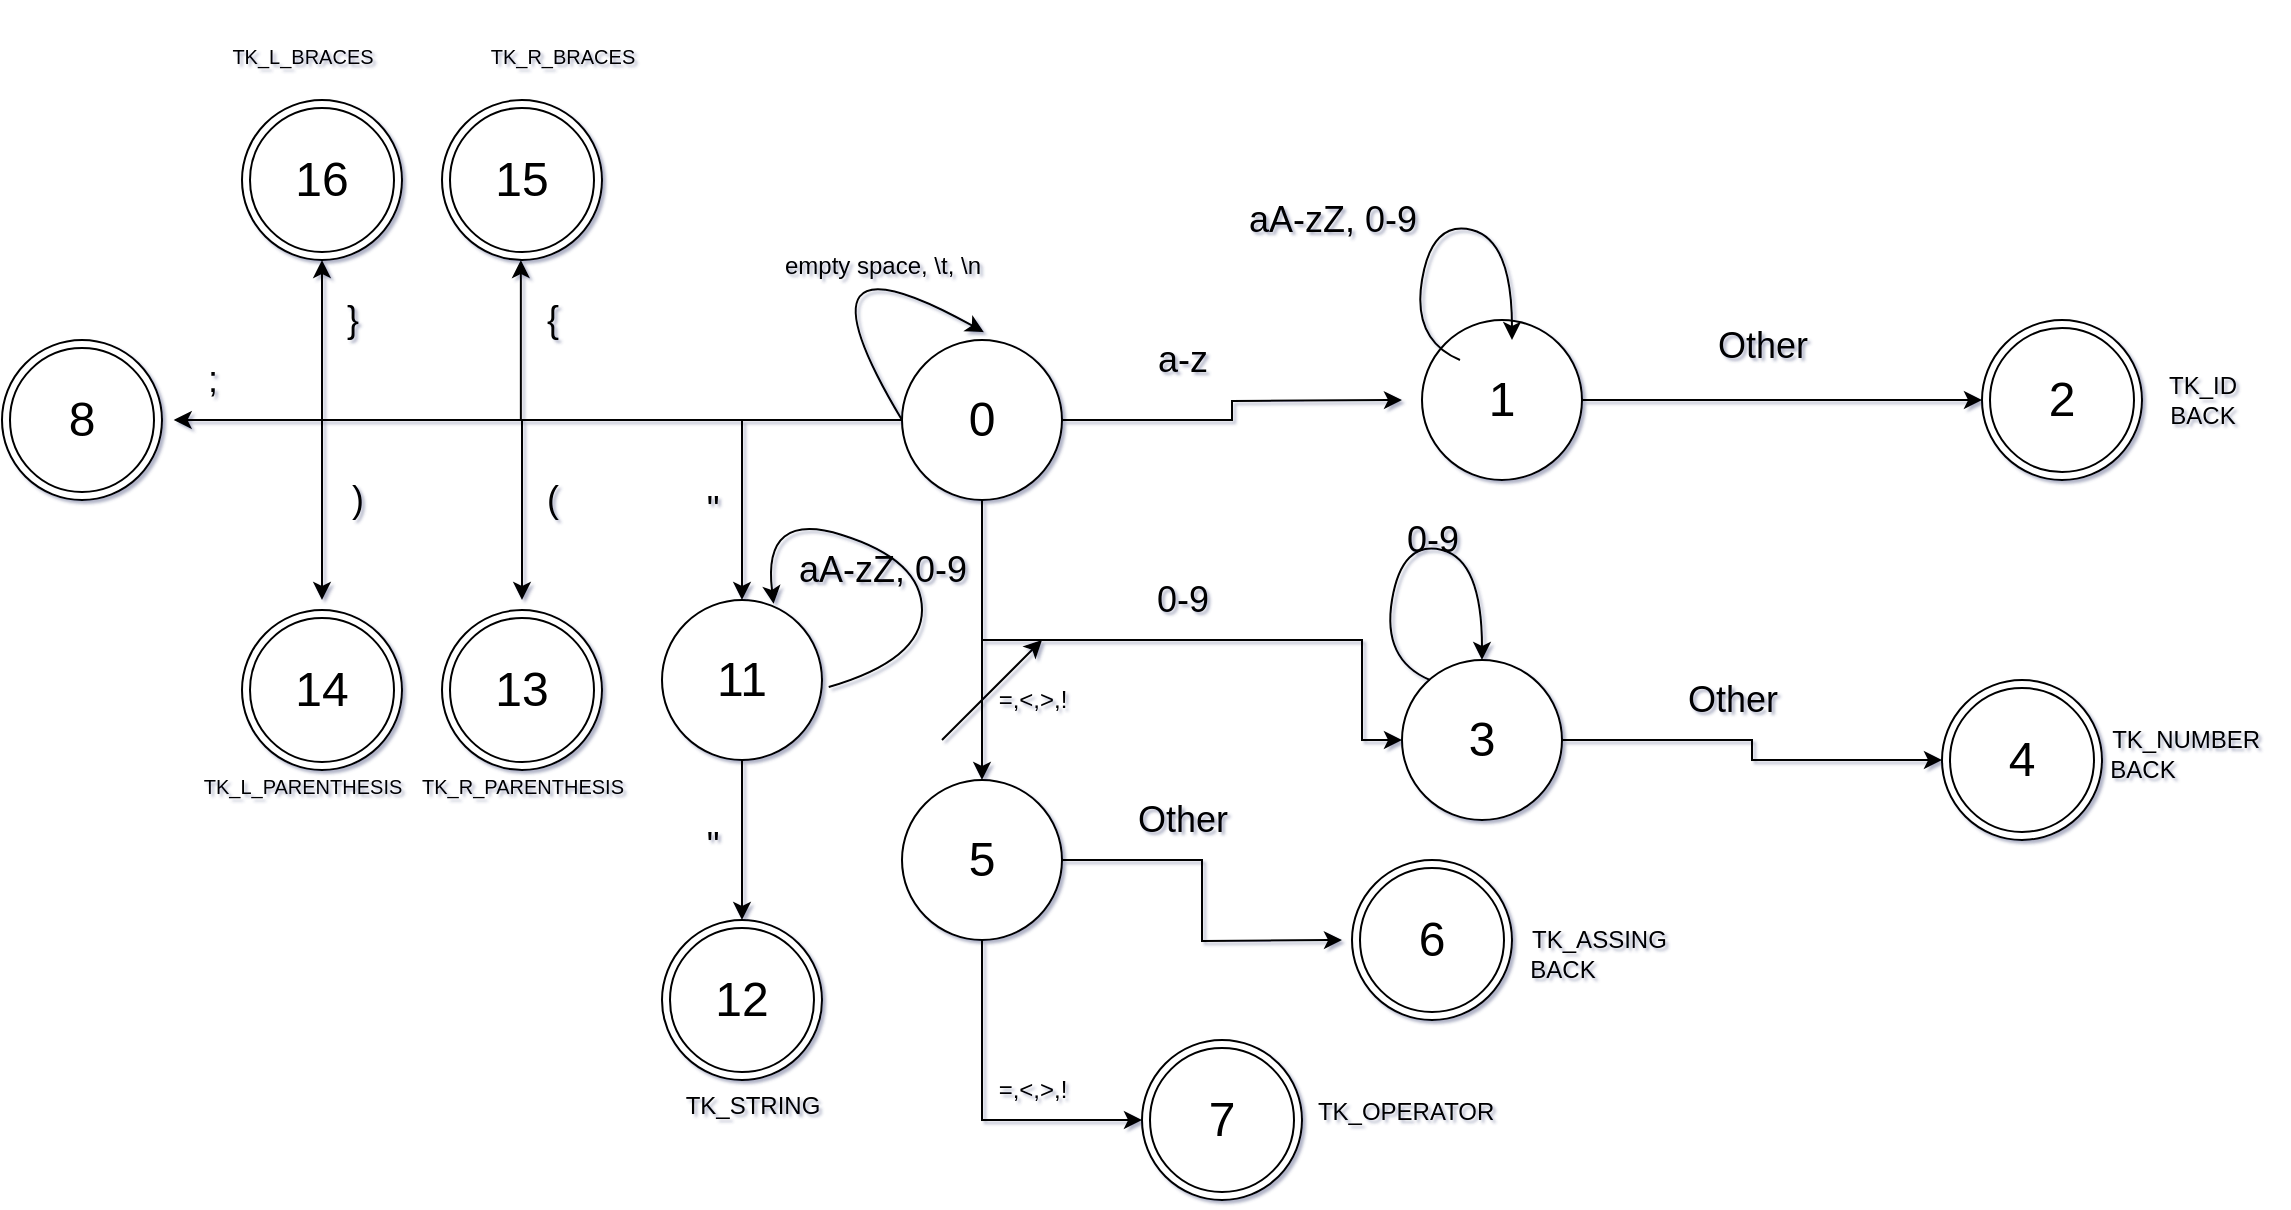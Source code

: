 <mxfile version="26.0.9">
  <diagram name="Page-1" id="VV2Tj73Z8iUzlBGZ93V7">
    <mxGraphModel dx="1964" dy="1681" grid="1" gridSize="10" guides="1" tooltips="1" connect="1" arrows="1" fold="1" page="1" pageScale="1" pageWidth="850" pageHeight="1100" background="none" math="0" shadow="1">
      <root>
        <mxCell id="0" />
        <mxCell id="1" parent="0" />
        <mxCell id="0BJMms_G4C0-8w7zRQby-7" value="" style="curved=1;endArrow=classic;html=1;rounded=0;exitX=1.042;exitY=0.544;exitDx=0;exitDy=0;exitPerimeter=0;entryX=0.698;entryY=0.024;entryDx=0;entryDy=0;entryPerimeter=0;" parent="1" source="0BJMms_G4C0-8w7zRQby-1" target="0BJMms_G4C0-8w7zRQby-1" edge="1">
          <mxGeometry width="50" height="50" relative="1" as="geometry">
            <mxPoint x="120" y="250" as="sourcePoint" />
            <mxPoint x="120" y="240" as="targetPoint" />
            <Array as="points">
              <mxPoint x="140" y="240" />
              <mxPoint x="140" y="190" />
              <mxPoint x="60" y="165" />
            </Array>
          </mxGeometry>
        </mxCell>
        <mxCell id="16gL87DovGFG_4gAKoqP-1" value="&lt;font style=&quot;font-size: 24px;&quot;&gt;2&lt;/font&gt;" style="ellipse;shape=doubleEllipse;whiteSpace=wrap;html=1;aspect=fixed;" parent="1" vertex="1">
          <mxGeometry x="670" y="70" width="80" height="80" as="geometry" />
        </mxCell>
        <mxCell id="16gL87DovGFG_4gAKoqP-4" style="edgeStyle=orthogonalEdgeStyle;rounded=0;orthogonalLoop=1;jettySize=auto;html=1;" parent="1" source="16gL87DovGFG_4gAKoqP-2" edge="1">
          <mxGeometry relative="1" as="geometry">
            <mxPoint x="380" y="110" as="targetPoint" />
          </mxGeometry>
        </mxCell>
        <mxCell id="16gL87DovGFG_4gAKoqP-23" style="edgeStyle=orthogonalEdgeStyle;rounded=0;orthogonalLoop=1;jettySize=auto;html=1;entryX=0;entryY=0.5;entryDx=0;entryDy=0;" parent="1" source="16gL87DovGFG_4gAKoqP-2" target="16gL87DovGFG_4gAKoqP-18" edge="1">
          <mxGeometry relative="1" as="geometry">
            <Array as="points">
              <mxPoint x="170" y="230" />
              <mxPoint x="360" y="230" />
              <mxPoint x="360" y="280" />
            </Array>
          </mxGeometry>
        </mxCell>
        <mxCell id="16gL87DovGFG_4gAKoqP-33" style="edgeStyle=orthogonalEdgeStyle;rounded=0;orthogonalLoop=1;jettySize=auto;html=1;entryX=0.5;entryY=0;entryDx=0;entryDy=0;" parent="1" source="16gL87DovGFG_4gAKoqP-2" target="16gL87DovGFG_4gAKoqP-32" edge="1">
          <mxGeometry relative="1" as="geometry" />
        </mxCell>
        <mxCell id="0BJMms_G4C0-8w7zRQby-2" value="" style="edgeStyle=orthogonalEdgeStyle;rounded=0;orthogonalLoop=1;jettySize=auto;html=1;" parent="1" source="16gL87DovGFG_4gAKoqP-2" target="0BJMms_G4C0-8w7zRQby-1" edge="1">
          <mxGeometry relative="1" as="geometry" />
        </mxCell>
        <mxCell id="0BJMms_G4C0-8w7zRQby-19" style="edgeStyle=orthogonalEdgeStyle;rounded=0;orthogonalLoop=1;jettySize=auto;html=1;entryX=1.073;entryY=0.5;entryDx=0;entryDy=0;entryPerimeter=0;" parent="1" source="16gL87DovGFG_4gAKoqP-2" target="0BJMms_G4C0-8w7zRQby-20" edge="1">
          <mxGeometry relative="1" as="geometry">
            <mxPoint x="-10.0" y="120" as="targetPoint" />
            <Array as="points">
              <mxPoint x="-150" y="120" />
              <mxPoint x="-150" y="120" />
            </Array>
          </mxGeometry>
        </mxCell>
        <mxCell id="16gL87DovGFG_4gAKoqP-2" value="&lt;font style=&quot;font-size: 24px;&quot;&gt;0&lt;/font&gt;" style="ellipse;whiteSpace=wrap;html=1;aspect=fixed;" parent="1" vertex="1">
          <mxGeometry x="130" y="80" width="80" height="80" as="geometry" />
        </mxCell>
        <mxCell id="16gL87DovGFG_4gAKoqP-15" style="edgeStyle=orthogonalEdgeStyle;rounded=0;orthogonalLoop=1;jettySize=auto;html=1;" parent="1" source="16gL87DovGFG_4gAKoqP-3" target="16gL87DovGFG_4gAKoqP-1" edge="1">
          <mxGeometry relative="1" as="geometry" />
        </mxCell>
        <mxCell id="16gL87DovGFG_4gAKoqP-3" value="&lt;font style=&quot;font-size: 24px;&quot;&gt;1&lt;/font&gt;" style="ellipse;whiteSpace=wrap;html=1;aspect=fixed;" parent="1" vertex="1">
          <mxGeometry x="390" y="70" width="80" height="80" as="geometry" />
        </mxCell>
        <mxCell id="16gL87DovGFG_4gAKoqP-9" value="" style="curved=1;endArrow=classic;html=1;rounded=0;entryX=0.512;entryY=-0.049;entryDx=0;entryDy=0;entryPerimeter=0;exitX=0;exitY=0.5;exitDx=0;exitDy=0;" parent="1" source="16gL87DovGFG_4gAKoqP-2" target="16gL87DovGFG_4gAKoqP-2" edge="1">
          <mxGeometry width="50" height="50" relative="1" as="geometry">
            <mxPoint x="100" y="110" as="sourcePoint" />
            <mxPoint x="150" y="60" as="targetPoint" />
            <Array as="points">
              <mxPoint x="70" y="20" />
            </Array>
          </mxGeometry>
        </mxCell>
        <mxCell id="16gL87DovGFG_4gAKoqP-10" value="empty space, \t, \n" style="text;html=1;align=center;verticalAlign=middle;resizable=0;points=[];autosize=1;strokeColor=none;fillColor=none;" parent="1" vertex="1">
          <mxGeometry x="60" y="28" width="120" height="30" as="geometry" />
        </mxCell>
        <mxCell id="16gL87DovGFG_4gAKoqP-11" value="&lt;font style=&quot;font-size: 18px;&quot;&gt;a-z&lt;/font&gt;" style="text;html=1;align=center;verticalAlign=middle;resizable=0;points=[];autosize=1;strokeColor=none;fillColor=none;" parent="1" vertex="1">
          <mxGeometry x="245" y="70" width="50" height="40" as="geometry" />
        </mxCell>
        <mxCell id="16gL87DovGFG_4gAKoqP-13" value="&lt;font style=&quot;font-size: 18px;&quot;&gt;aA-zZ, 0-9&lt;font&gt;&lt;br&gt;&lt;/font&gt;&lt;/font&gt;" style="text;html=1;align=center;verticalAlign=middle;resizable=0;points=[];autosize=1;strokeColor=none;fillColor=none;" parent="1" vertex="1">
          <mxGeometry x="290" width="110" height="40" as="geometry" />
        </mxCell>
        <mxCell id="16gL87DovGFG_4gAKoqP-16" value="&lt;div&gt;&lt;font style=&quot;font-size: 18px;&quot;&gt;Other&lt;/font&gt;&lt;/div&gt;" style="text;html=1;align=center;verticalAlign=middle;resizable=0;points=[];autosize=1;strokeColor=none;fillColor=none;" parent="1" vertex="1">
          <mxGeometry x="525" y="63" width="70" height="40" as="geometry" />
        </mxCell>
        <mxCell id="16gL87DovGFG_4gAKoqP-17" value="&lt;div&gt;TK_ID&lt;/div&gt;&lt;div&gt;BACK&lt;br&gt;&lt;/div&gt;" style="text;html=1;align=center;verticalAlign=middle;resizable=0;points=[];autosize=1;strokeColor=none;fillColor=none;" parent="1" vertex="1">
          <mxGeometry x="750" y="90" width="60" height="40" as="geometry" />
        </mxCell>
        <mxCell id="16gL87DovGFG_4gAKoqP-28" style="edgeStyle=orthogonalEdgeStyle;rounded=0;orthogonalLoop=1;jettySize=auto;html=1;entryX=0;entryY=0.5;entryDx=0;entryDy=0;" parent="1" source="16gL87DovGFG_4gAKoqP-18" target="16gL87DovGFG_4gAKoqP-19" edge="1">
          <mxGeometry relative="1" as="geometry" />
        </mxCell>
        <mxCell id="16gL87DovGFG_4gAKoqP-18" value="&lt;font style=&quot;font-size: 24px;&quot;&gt;3&lt;/font&gt;" style="ellipse;whiteSpace=wrap;html=1;aspect=fixed;" parent="1" vertex="1">
          <mxGeometry x="380" y="240" width="80" height="80" as="geometry" />
        </mxCell>
        <mxCell id="16gL87DovGFG_4gAKoqP-19" value="&lt;font style=&quot;font-size: 24px;&quot;&gt;4&lt;/font&gt;" style="ellipse;shape=doubleEllipse;whiteSpace=wrap;html=1;aspect=fixed;" parent="1" vertex="1">
          <mxGeometry x="650" y="250" width="80" height="80" as="geometry" />
        </mxCell>
        <mxCell id="16gL87DovGFG_4gAKoqP-24" value="&lt;div&gt;&lt;font style=&quot;font-size: 18px;&quot;&gt;0-9&lt;/font&gt;&lt;/div&gt;" style="text;html=1;align=center;verticalAlign=middle;resizable=0;points=[];autosize=1;strokeColor=none;fillColor=none;" parent="1" vertex="1">
          <mxGeometry x="245" y="190" width="50" height="40" as="geometry" />
        </mxCell>
        <mxCell id="16gL87DovGFG_4gAKoqP-25" value="" style="curved=1;endArrow=classic;html=1;rounded=0;exitX=0;exitY=0.5;exitDx=0;exitDy=0;entryX=0.5;entryY=0;entryDx=0;entryDy=0;" parent="1" target="16gL87DovGFG_4gAKoqP-18" edge="1">
          <mxGeometry width="50" height="50" relative="1" as="geometry">
            <mxPoint x="394" y="250" as="sourcePoint" />
            <mxPoint x="435" y="230" as="targetPoint" />
            <Array as="points">
              <mxPoint x="370" y="240" />
              <mxPoint x="380" y="180" />
              <mxPoint x="420" y="190" />
            </Array>
          </mxGeometry>
        </mxCell>
        <mxCell id="16gL87DovGFG_4gAKoqP-27" value="&lt;div&gt;&lt;font style=&quot;font-size: 18px;&quot;&gt;0-9&lt;/font&gt;&lt;/div&gt;" style="text;html=1;align=center;verticalAlign=middle;resizable=0;points=[];autosize=1;strokeColor=none;fillColor=none;" parent="1" vertex="1">
          <mxGeometry x="370" y="160" width="50" height="40" as="geometry" />
        </mxCell>
        <mxCell id="16gL87DovGFG_4gAKoqP-29" value="&lt;div&gt;&lt;font style=&quot;font-size: 18px;&quot;&gt;Other&lt;/font&gt;&lt;/div&gt;" style="text;html=1;align=center;verticalAlign=middle;resizable=0;points=[];autosize=1;strokeColor=none;fillColor=none;" parent="1" vertex="1">
          <mxGeometry x="510" y="240" width="70" height="40" as="geometry" />
        </mxCell>
        <mxCell id="16gL87DovGFG_4gAKoqP-30" value="&lt;div&gt;&amp;nbsp;&amp;nbsp;&amp;nbsp;&amp;nbsp;&amp;nbsp;&amp;nbsp;&amp;nbsp;&amp;nbsp;&amp;nbsp;&amp;nbsp;&amp;nbsp;&amp;nbsp;&lt;/div&gt;&lt;div&gt;&amp;nbsp;&amp;nbsp;&amp;nbsp;&amp;nbsp;&amp;nbsp;&amp;nbsp;&amp;nbsp;&amp;nbsp;&amp;nbsp;&amp;nbsp;&amp;nbsp;&amp;nbsp; TK_NUMBER&lt;/div&gt;&lt;div&gt;BACK&lt;br&gt;&lt;/div&gt;" style="text;html=1;align=center;verticalAlign=middle;resizable=0;points=[];autosize=1;strokeColor=none;fillColor=none;" parent="1" vertex="1">
          <mxGeometry x="680" y="250" width="140" height="60" as="geometry" />
        </mxCell>
        <mxCell id="16gL87DovGFG_4gAKoqP-37" style="edgeStyle=orthogonalEdgeStyle;rounded=0;orthogonalLoop=1;jettySize=auto;html=1;" parent="1" source="16gL87DovGFG_4gAKoqP-32" edge="1">
          <mxGeometry relative="1" as="geometry">
            <mxPoint x="350" y="380" as="targetPoint" />
          </mxGeometry>
        </mxCell>
        <mxCell id="16gL87DovGFG_4gAKoqP-38" style="edgeStyle=orthogonalEdgeStyle;rounded=0;orthogonalLoop=1;jettySize=auto;html=1;entryX=0;entryY=0.5;entryDx=0;entryDy=0;" parent="1" source="16gL87DovGFG_4gAKoqP-32" edge="1">
          <mxGeometry relative="1" as="geometry">
            <mxPoint x="250" y="470" as="targetPoint" />
            <Array as="points">
              <mxPoint x="170" y="470" />
            </Array>
          </mxGeometry>
        </mxCell>
        <mxCell id="16gL87DovGFG_4gAKoqP-32" value="&lt;font style=&quot;font-size: 24px;&quot;&gt;5&lt;/font&gt;" style="ellipse;whiteSpace=wrap;html=1;aspect=fixed;" parent="1" vertex="1">
          <mxGeometry x="130" y="300" width="80" height="80" as="geometry" />
        </mxCell>
        <mxCell id="16gL87DovGFG_4gAKoqP-34" value="=,&amp;lt;,&amp;gt;,!" style="text;html=1;align=center;verticalAlign=middle;resizable=0;points=[];autosize=1;strokeColor=none;fillColor=none;" parent="1" vertex="1">
          <mxGeometry x="165" y="245" width="60" height="30" as="geometry" />
        </mxCell>
        <mxCell id="16gL87DovGFG_4gAKoqP-39" value="&lt;div&gt;&lt;font style=&quot;font-size: 18px;&quot;&gt;Other&lt;/font&gt;&lt;/div&gt;" style="text;html=1;align=center;verticalAlign=middle;resizable=0;points=[];autosize=1;strokeColor=none;fillColor=none;" parent="1" vertex="1">
          <mxGeometry x="235" y="300" width="70" height="40" as="geometry" />
        </mxCell>
        <mxCell id="16gL87DovGFG_4gAKoqP-42" value="=,&amp;lt;,&amp;gt;,!" style="text;html=1;align=center;verticalAlign=middle;resizable=0;points=[];autosize=1;strokeColor=none;fillColor=none;" parent="1" vertex="1">
          <mxGeometry x="165" y="440" width="60" height="30" as="geometry" />
        </mxCell>
        <mxCell id="16gL87DovGFG_4gAKoqP-43" value="&lt;font style=&quot;font-size: 24px;&quot;&gt;6&lt;/font&gt;" style="ellipse;shape=doubleEllipse;whiteSpace=wrap;html=1;aspect=fixed;" parent="1" vertex="1">
          <mxGeometry x="355" y="340" width="80" height="80" as="geometry" />
        </mxCell>
        <mxCell id="16gL87DovGFG_4gAKoqP-44" value="&lt;font style=&quot;font-size: 24px;&quot;&gt;7&lt;/font&gt;" style="ellipse;shape=doubleEllipse;whiteSpace=wrap;html=1;aspect=fixed;" parent="1" vertex="1">
          <mxGeometry x="250" y="430" width="80" height="80" as="geometry" />
        </mxCell>
        <mxCell id="16gL87DovGFG_4gAKoqP-45" value="&lt;div&gt;&amp;nbsp;&amp;nbsp;&amp;nbsp;&amp;nbsp;&amp;nbsp;&amp;nbsp;&amp;nbsp;&amp;nbsp;&amp;nbsp;&amp;nbsp;&amp;nbsp;&amp;nbsp;&lt;/div&gt;&lt;div&gt;&amp;nbsp;&amp;nbsp;&amp;nbsp;&amp;nbsp;&amp;nbsp;&amp;nbsp;&amp;nbsp;&amp;nbsp;&amp;nbsp;&amp;nbsp; TK_ASSING&lt;/div&gt;&lt;div&gt;BACK&lt;br&gt;&lt;/div&gt;" style="text;html=1;align=center;verticalAlign=middle;resizable=0;points=[];autosize=1;strokeColor=none;fillColor=none;" parent="1" vertex="1">
          <mxGeometry x="395" y="350" width="130" height="60" as="geometry" />
        </mxCell>
        <mxCell id="16gL87DovGFG_4gAKoqP-47" value="&lt;div&gt;&amp;nbsp;&amp;nbsp;&amp;nbsp;&amp;nbsp;&amp;nbsp;&amp;nbsp;&amp;nbsp;&amp;nbsp;&amp;nbsp;&amp;nbsp;&amp;nbsp;&amp;nbsp;&amp;nbsp;&amp;nbsp;&amp;nbsp; TK_OPERATOR&lt;/div&gt;&lt;div&gt;&lt;br&gt;&lt;/div&gt;&lt;div&gt;&lt;br&gt;&lt;/div&gt;" style="text;html=1;align=center;verticalAlign=middle;resizable=0;points=[];autosize=1;strokeColor=none;fillColor=none;" parent="1" vertex="1">
          <mxGeometry x="275" y="450" width="160" height="60" as="geometry" />
        </mxCell>
        <mxCell id="0BJMms_G4C0-8w7zRQby-10" value="" style="edgeStyle=orthogonalEdgeStyle;rounded=0;orthogonalLoop=1;jettySize=auto;html=1;" parent="1" source="0BJMms_G4C0-8w7zRQby-1" edge="1">
          <mxGeometry relative="1" as="geometry">
            <mxPoint x="50" y="370" as="targetPoint" />
          </mxGeometry>
        </mxCell>
        <mxCell id="0BJMms_G4C0-8w7zRQby-1" value="&lt;font style=&quot;font-size: 24px;&quot;&gt;11&lt;/font&gt;" style="ellipse;whiteSpace=wrap;html=1;" parent="1" vertex="1">
          <mxGeometry x="10" y="210" width="80" height="80" as="geometry" />
        </mxCell>
        <mxCell id="0BJMms_G4C0-8w7zRQby-3" value="&lt;font style=&quot;font-size: 18px;&quot;&gt;&quot;&lt;/font&gt;" style="text;html=1;align=center;verticalAlign=middle;resizable=0;points=[];autosize=1;strokeColor=none;fillColor=none;" parent="1" vertex="1">
          <mxGeometry x="20" y="145" width="30" height="40" as="geometry" />
        </mxCell>
        <mxCell id="0BJMms_G4C0-8w7zRQby-4" value="" style="curved=1;endArrow=classic;html=1;rounded=0;exitX=0;exitY=0.5;exitDx=0;exitDy=0;entryX=0.5;entryY=0;entryDx=0;entryDy=0;" parent="1" edge="1">
          <mxGeometry width="50" height="50" relative="1" as="geometry">
            <mxPoint x="409" y="90" as="sourcePoint" />
            <mxPoint x="435" y="80" as="targetPoint" />
            <Array as="points">
              <mxPoint x="385" y="80" />
              <mxPoint x="395" y="20" />
              <mxPoint x="435" y="30" />
            </Array>
          </mxGeometry>
        </mxCell>
        <mxCell id="0BJMms_G4C0-8w7zRQby-8" value="&lt;font style=&quot;font-size: 18px;&quot;&gt;aA-zZ, 0-9&lt;/font&gt;" style="text;html=1;align=center;verticalAlign=middle;resizable=0;points=[];autosize=1;strokeColor=none;fillColor=none;" parent="1" vertex="1">
          <mxGeometry x="65" y="175" width="110" height="40" as="geometry" />
        </mxCell>
        <mxCell id="0BJMms_G4C0-8w7zRQby-12" value="&lt;font style=&quot;font-size: 18px;&quot;&gt;&quot;&lt;/font&gt;" style="text;html=1;align=center;verticalAlign=middle;resizable=0;points=[];autosize=1;strokeColor=none;fillColor=none;" parent="1" vertex="1">
          <mxGeometry x="20" y="313" width="30" height="40" as="geometry" />
        </mxCell>
        <mxCell id="0BJMms_G4C0-8w7zRQby-13" value="&lt;div&gt;&lt;div&gt;&lt;br&gt;&lt;/div&gt;&lt;div&gt;TK_STRING&lt;/div&gt;&lt;/div&gt;" style="text;html=1;align=center;verticalAlign=middle;resizable=0;points=[];autosize=1;strokeColor=none;fillColor=none;" parent="1" vertex="1">
          <mxGeometry x="10" y="435" width="90" height="40" as="geometry" />
        </mxCell>
        <mxCell id="0BJMms_G4C0-8w7zRQby-14" value="&lt;font style=&quot;font-size: 24px;&quot;&gt;12&lt;/font&gt;" style="ellipse;shape=doubleEllipse;whiteSpace=wrap;html=1;aspect=fixed;" parent="1" vertex="1">
          <mxGeometry x="10" y="370" width="80" height="80" as="geometry" />
        </mxCell>
        <mxCell id="0BJMms_G4C0-8w7zRQby-20" value="&lt;font style=&quot;font-size: 24px;&quot;&gt;8&lt;/font&gt;" style="ellipse;shape=doubleEllipse;whiteSpace=wrap;html=1;aspect=fixed;" parent="1" vertex="1">
          <mxGeometry x="-320" y="80" width="80" height="80" as="geometry" />
        </mxCell>
        <mxCell id="0BJMms_G4C0-8w7zRQby-21" value="&lt;font style=&quot;font-size: 18px;&quot;&gt;;&lt;/font&gt;" style="text;html=1;align=center;verticalAlign=middle;resizable=0;points=[];autosize=1;strokeColor=none;fillColor=none;" parent="1" vertex="1">
          <mxGeometry x="-230" y="80" width="30" height="40" as="geometry" />
        </mxCell>
        <mxCell id="Cisbeuy3zyO87TuvjGYC-1" value="" style="endArrow=classic;html=1;rounded=0;" parent="1" edge="1">
          <mxGeometry width="50" height="50" relative="1" as="geometry">
            <mxPoint x="150" y="280" as="sourcePoint" />
            <mxPoint x="200" y="230" as="targetPoint" />
          </mxGeometry>
        </mxCell>
        <mxCell id="Cisbeuy3zyO87TuvjGYC-2" value="" style="endArrow=classic;html=1;rounded=0;" parent="1" edge="1">
          <mxGeometry width="50" height="50" relative="1" as="geometry">
            <mxPoint x="-60" y="120" as="sourcePoint" />
            <mxPoint x="-60" y="210" as="targetPoint" />
            <Array as="points">
              <mxPoint x="-60" y="170" />
            </Array>
          </mxGeometry>
        </mxCell>
        <mxCell id="Cisbeuy3zyO87TuvjGYC-3" value="&lt;span style=&quot;font-size: 18px;&quot;&gt;&amp;nbsp;)&lt;/span&gt;" style="text;html=1;align=center;verticalAlign=middle;resizable=0;points=[];autosize=1;strokeColor=none;fillColor=none;" parent="1" vertex="1">
          <mxGeometry x="-160" y="140" width="30" height="40" as="geometry" />
        </mxCell>
        <mxCell id="Cisbeuy3zyO87TuvjGYC-4" value="&lt;font style=&quot;font-size: 24px;&quot;&gt;13&lt;/font&gt;" style="ellipse;shape=doubleEllipse;whiteSpace=wrap;html=1;aspect=fixed;" parent="1" vertex="1">
          <mxGeometry x="-100" y="215" width="80" height="80" as="geometry" />
        </mxCell>
        <mxCell id="Cisbeuy3zyO87TuvjGYC-5" value="&lt;font style=&quot;font-size: 24px;&quot;&gt;14&lt;/font&gt;" style="ellipse;shape=doubleEllipse;whiteSpace=wrap;html=1;aspect=fixed;" parent="1" vertex="1">
          <mxGeometry x="-200" y="215" width="80" height="80" as="geometry" />
        </mxCell>
        <mxCell id="Cisbeuy3zyO87TuvjGYC-7" value="" style="endArrow=classic;html=1;rounded=0;" parent="1" edge="1">
          <mxGeometry width="50" height="50" relative="1" as="geometry">
            <mxPoint x="-160" y="120" as="sourcePoint" />
            <mxPoint x="-160" y="210" as="targetPoint" />
            <Array as="points">
              <mxPoint x="-160" y="170" />
            </Array>
          </mxGeometry>
        </mxCell>
        <mxCell id="Cisbeuy3zyO87TuvjGYC-8" value="&lt;span style=&quot;font-size: 18px;&quot;&gt;(&lt;/span&gt;" style="text;html=1;align=center;verticalAlign=middle;resizable=0;points=[];autosize=1;strokeColor=none;fillColor=none;" parent="1" vertex="1">
          <mxGeometry x="-60" y="140" width="30" height="40" as="geometry" />
        </mxCell>
        <mxCell id="Cisbeuy3zyO87TuvjGYC-9" value="&lt;br&gt;&lt;font style=&quot;font-size: 10px;&quot;&gt;TK_L_PARENTHESIS&lt;/font&gt;" style="text;html=1;align=center;verticalAlign=middle;resizable=0;points=[];autosize=1;strokeColor=none;fillColor=none;" parent="1" vertex="1">
          <mxGeometry x="-230" y="275" width="120" height="40" as="geometry" />
        </mxCell>
        <mxCell id="Cisbeuy3zyO87TuvjGYC-10" value="&lt;br&gt;&lt;font style=&quot;font-size: 10px;&quot;&gt;TK_R_PARENTHESIS&lt;/font&gt;" style="text;html=1;align=center;verticalAlign=middle;resizable=0;points=[];autosize=1;strokeColor=none;fillColor=none;" parent="1" vertex="1">
          <mxGeometry x="-120" y="275" width="120" height="40" as="geometry" />
        </mxCell>
        <mxCell id="VLAblEpWc9NXzDRC4ld1-1" value="&lt;font style=&quot;font-size: 24px;&quot;&gt;15&lt;/font&gt;" style="ellipse;shape=doubleEllipse;whiteSpace=wrap;html=1;aspect=fixed;" parent="1" vertex="1">
          <mxGeometry x="-100" y="-40" width="80" height="80" as="geometry" />
        </mxCell>
        <mxCell id="VLAblEpWc9NXzDRC4ld1-2" value="&lt;font style=&quot;font-size: 24px;&quot;&gt;16&lt;/font&gt;" style="ellipse;shape=doubleEllipse;whiteSpace=wrap;html=1;aspect=fixed;" parent="1" vertex="1">
          <mxGeometry x="-200" y="-40" width="80" height="80" as="geometry" />
        </mxCell>
        <mxCell id="VLAblEpWc9NXzDRC4ld1-3" value="" style="endArrow=classic;html=1;rounded=0;entryX=0.5;entryY=1;entryDx=0;entryDy=0;" parent="1" target="VLAblEpWc9NXzDRC4ld1-2" edge="1">
          <mxGeometry width="50" height="50" relative="1" as="geometry">
            <mxPoint x="-160" y="120" as="sourcePoint" />
            <mxPoint x="-150" y="220" as="targetPoint" />
            <Array as="points" />
          </mxGeometry>
        </mxCell>
        <mxCell id="VLAblEpWc9NXzDRC4ld1-4" value="" style="endArrow=classic;html=1;rounded=0;entryX=0.5;entryY=1;entryDx=0;entryDy=0;" parent="1" edge="1">
          <mxGeometry width="50" height="50" relative="1" as="geometry">
            <mxPoint x="-60.57" y="120" as="sourcePoint" />
            <mxPoint x="-60.57" y="40" as="targetPoint" />
            <Array as="points" />
          </mxGeometry>
        </mxCell>
        <mxCell id="VLAblEpWc9NXzDRC4ld1-9" value="&lt;br&gt;&lt;font style=&quot;font-size: 10px;&quot;&gt;TK_L_BRACES&lt;/font&gt;" style="text;html=1;align=center;verticalAlign=middle;resizable=0;points=[];autosize=1;strokeColor=none;fillColor=none;" parent="1" vertex="1">
          <mxGeometry x="-215" y="-90" width="90" height="40" as="geometry" />
        </mxCell>
        <mxCell id="VLAblEpWc9NXzDRC4ld1-10" value="&lt;br&gt;&lt;font style=&quot;font-size: 10px;&quot;&gt;TK_R_BRACES&lt;/font&gt;" style="text;html=1;align=center;verticalAlign=middle;resizable=0;points=[];autosize=1;strokeColor=none;fillColor=none;" parent="1" vertex="1">
          <mxGeometry x="-90" y="-90" width="100" height="40" as="geometry" />
        </mxCell>
        <mxCell id="VLAblEpWc9NXzDRC4ld1-11" value="&lt;span style=&quot;font-size: 18px;&quot;&gt;{&lt;/span&gt;" style="text;html=1;align=center;verticalAlign=middle;resizable=0;points=[];autosize=1;strokeColor=none;fillColor=none;" parent="1" vertex="1">
          <mxGeometry x="-60" y="50" width="30" height="40" as="geometry" />
        </mxCell>
        <mxCell id="VLAblEpWc9NXzDRC4ld1-12" value="&lt;span style=&quot;font-size: 18px;&quot;&gt;}&lt;/span&gt;" style="text;html=1;align=center;verticalAlign=middle;resizable=0;points=[];autosize=1;strokeColor=none;fillColor=none;" parent="1" vertex="1">
          <mxGeometry x="-160" y="50" width="30" height="40" as="geometry" />
        </mxCell>
      </root>
    </mxGraphModel>
  </diagram>
</mxfile>
